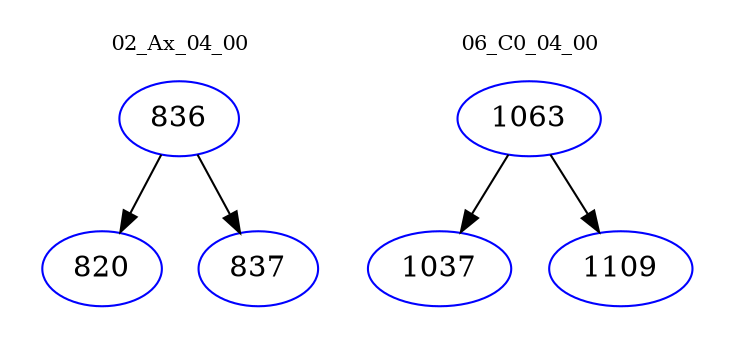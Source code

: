 digraph{
subgraph cluster_0 {
color = white
label = "02_Ax_04_00";
fontsize=10;
T0_836 [label="836", color="blue"]
T0_836 -> T0_820 [color="black"]
T0_820 [label="820", color="blue"]
T0_836 -> T0_837 [color="black"]
T0_837 [label="837", color="blue"]
}
subgraph cluster_1 {
color = white
label = "06_C0_04_00";
fontsize=10;
T1_1063 [label="1063", color="blue"]
T1_1063 -> T1_1037 [color="black"]
T1_1037 [label="1037", color="blue"]
T1_1063 -> T1_1109 [color="black"]
T1_1109 [label="1109", color="blue"]
}
}

